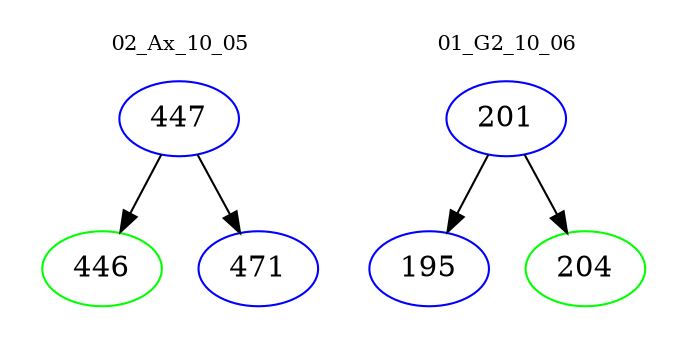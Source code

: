 digraph{
subgraph cluster_0 {
color = white
label = "02_Ax_10_05";
fontsize=10;
T0_447 [label="447", color="blue"]
T0_447 -> T0_446 [color="black"]
T0_446 [label="446", color="green"]
T0_447 -> T0_471 [color="black"]
T0_471 [label="471", color="blue"]
}
subgraph cluster_1 {
color = white
label = "01_G2_10_06";
fontsize=10;
T1_201 [label="201", color="blue"]
T1_201 -> T1_195 [color="black"]
T1_195 [label="195", color="blue"]
T1_201 -> T1_204 [color="black"]
T1_204 [label="204", color="green"]
}
}
